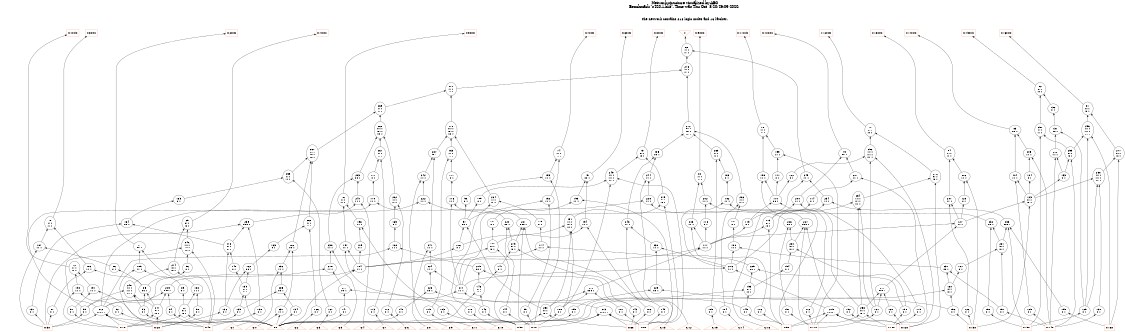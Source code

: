 # Network structure generated by ABC

digraph network {
size = "7.5,10";
center = true;
edge [dir = back];

{
  node [shape = plaintext];
  edge [style = invis];
  LevelTitle1 [label=""];
  LevelTitle2 [label=""];
  Level14 [label = ""];
  Level13 [label = ""];
  Level12 [label = ""];
  Level11 [label = ""];
  Level10 [label = ""];
  Level9 [label = ""];
  Level8 [label = ""];
  Level7 [label = ""];
  Level6 [label = ""];
  Level5 [label = ""];
  Level4 [label = ""];
  Level3 [label = ""];
  Level2 [label = ""];
  Level1 [label = ""];
  Level0 [label = ""];
  LevelTitle1 ->  LevelTitle2 ->  Level14 ->  Level13 ->  Level12 ->  Level11 ->  Level10 ->  Level9 ->  Level8 ->  Level7 ->  Level6 ->  Level5 ->  Level4 ->  Level3 ->  Level2 ->  Level1 ->  Level0;
}

{
  rank = same;
  LevelTitle1;
  title1 [shape=plaintext,
          fontsize=20,
          fontname = "Times-Roman",
          label="Network structure visualized by ABC\nBenchmark \"s420.1.blif\". Time was Thu Oct  8 20:46:09 2020. "
         ];
}

{
  rank = same;
  LevelTitle2;
  title2 [shape=plaintext,
          fontsize=18,
          fontname = "Times-Roman",
          label="The network contains 218 logic nodes and 16 latches.\n"
         ];
}

{
  rank = same;
  Level14;
  Node19 [label = "Z", shape = invtriangle, color = coral, fillcolor = coral];
  Node21 [label = "X.4L_in", shape = box, color = coral, fillcolor = coral];
  Node24 [label = "X.3L_in", shape = box, color = coral, fillcolor = coral];
  Node27 [label = "X.2L_in", shape = box, color = coral, fillcolor = coral];
  Node30 [label = "X.1L_in", shape = box, color = coral, fillcolor = coral];
  Node33 [label = "X.8L_in", shape = box, color = coral, fillcolor = coral];
  Node36 [label = "X.7L_in", shape = box, color = coral, fillcolor = coral];
  Node39 [label = "X.6L_in", shape = box, color = coral, fillcolor = coral];
  Node42 [label = "X.5L_in", shape = box, color = coral, fillcolor = coral];
  Node45 [label = "X.12L_in", shape = box, color = coral, fillcolor = coral];
  Node48 [label = "X.11L_in", shape = box, color = coral, fillcolor = coral];
  Node51 [label = "X.10L_in", shape = box, color = coral, fillcolor = coral];
  Node54 [label = "X.9L_in", shape = box, color = coral, fillcolor = coral];
  Node57 [label = "X.16L_in", shape = box, color = coral, fillcolor = coral];
  Node60 [label = "X.15L_in", shape = box, color = coral, fillcolor = coral];
  Node63 [label = "X.14L_in", shape = box, color = coral, fillcolor = coral];
  Node66 [label = "X.13L_in", shape = box, color = coral, fillcolor = coral];
}

{
  rank = same;
  Level13;
  Node68 [label = "68\n1- 1\n-1 1", shape = ellipse];
}

{
  rank = same;
  Level12;
  Node273 [label = "273\n1- 1\n-1 1", shape = ellipse];
}

{
  rank = same;
  Level11;
  Node82 [label = "82\n0- 1\n-0 1", shape = ellipse];
  Node271 [label = "271\n1- 1\n-1 1", shape = ellipse];
}

{
  rank = same;
  Level10;
  Node81 [label = "81\n0- 1\n-0 1", shape = ellipse];
  Node132 [label = "132\n0 1", shape = ellipse];
  Node269 [label = "269\n1- 1\n-1 1", shape = ellipse];
}

{
  rank = same;
  Level9;
  Node77 [label = "77\n0- 1\n-0 1", shape = ellipse];
  Node78 [label = "78\n1- 1\n-1 1", shape = ellipse];
  Node83 [label = "83\n00 1", shape = ellipse];
  Node131 [label = "131\n00 1", shape = ellipse];
  Node256 [label = "256\n1-- 1\n-1- 1\n--1 1", shape = ellipse];
  Node257 [label = "257\n1- 1\n-1 1", shape = ellipse];
  Node268 [label = "268\n0-- 1\n-0- 1\n--0 1", shape = ellipse];
  Node270 [label = "270\n0-- 1\n-0- 1\n--0 1", shape = ellipse];
  Node272 [label = "272\n0-- 1\n-0- 1\n--0 1", shape = ellipse];
}

{
  rank = same;
  Level8;
  Node73 [label = "73\n0- 1\n-0 1", shape = ellipse];
  Node74 [label = "74\n1- 1\n-1 1", shape = ellipse];
  Node79 [label = "79\n00 1", shape = ellipse];
  Node84 [label = "84\n1- 1\n-1 1", shape = ellipse];
  Node199 [label = "199\n11 1", shape = ellipse];
  Node205 [label = "205\n11 1", shape = ellipse];
  Node208 [label = "208\n11 1", shape = ellipse];
  Node252 [label = "252\n1-- 1\n-1- 1\n--1 1", shape = ellipse];
  Node255 [label = "255\n0- 1\n-0 1", shape = ellipse];
  Node261 [label = "261\n1- 1\n-1 1", shape = ellipse];
  Node263 [label = "263\n1- 1\n-1 1", shape = ellipse];
  Node265 [label = "265\n1- 1\n-1 1", shape = ellipse];
  Node267 [label = "267\n0-- 1\n-0- 1\n--0 1", shape = ellipse];
  Node277 [label = "277\n0- 1\n-0 1", shape = ellipse];
  Node284 [label = "284\n00 1", shape = ellipse];
  Node285 [label = "285\n00 1", shape = ellipse];
}

{
  rank = same;
  Level7;
  Node75 [label = "75\n00 1", shape = ellipse];
  Node80 [label = "80\n1- 1\n-1 1", shape = ellipse];
  Node111 [label = "111\n0 1", shape = ellipse];
  Node122 [label = "122\n0 1", shape = ellipse];
  Node124 [label = "124\n0 1", shape = ellipse];
  Node133 [label = "133\n0 1", shape = ellipse];
  Node171 [label = "171\n0 1", shape = ellipse];
  Node177 [label = "177\n0 1", shape = ellipse];
  Node183 [label = "183\n0 1", shape = ellipse];
  Node193 [label = "193\n11 1", shape = ellipse];
  Node198 [label = "198\n11 1", shape = ellipse];
  Node201 [label = "201\n11 1", shape = ellipse];
  Node204 [label = "204\n11 1", shape = ellipse];
  Node206 [label = "206\n11 1", shape = ellipse];
  Node242 [label = "242\n11 1", shape = ellipse];
  Node244 [label = "244\n11 1", shape = ellipse];
  Node245 [label = "245\n11 1", shape = ellipse];
  Node249 [label = "249\n1-- 1\n-1- 1\n--1 1", shape = ellipse];
  Node258 [label = "258\n1-- 1\n-1- 1\n--1 1", shape = ellipse];
  Node259 [label = "259\n1- 1\n-1 1", shape = ellipse];
  Node276 [label = "276\n0- 1\n-0 1", shape = ellipse];
  Node283 [label = "283\n00 1", shape = ellipse];
}

{
  rank = same;
  Level6;
  Node76 [label = "76\n1- 1\n-1 1", shape = ellipse];
  Node98 [label = "98\n0 1", shape = ellipse];
  Node109 [label = "109\n0 1", shape = ellipse];
  Node110 [label = "110\n00 1", shape = ellipse];
  Node114 [label = "114\n0 1", shape = ellipse];
  Node123 [label = "123\n0- 1\n-0 1", shape = ellipse];
  Node128 [label = "128\n0 1", shape = ellipse];
  Node165 [label = "165\n0 1", shape = ellipse];
  Node170 [label = "170\n11 1", shape = ellipse];
  Node176 [label = "176\n11 1", shape = ellipse];
  Node182 [label = "182\n11 1", shape = ellipse];
  Node192 [label = "192\n11 1", shape = ellipse];
  Node195 [label = "195\n11 1", shape = ellipse];
  Node200 [label = "200\n11 1", shape = ellipse];
  Node202 [label = "202\n11 1", shape = ellipse];
  Node207 [label = "207\n11 1", shape = ellipse];
  Node222 [label = "222\n11 1", shape = ellipse];
  Node228 [label = "228\n11 1", shape = ellipse];
  Node234 [label = "234\n11 1", shape = ellipse];
  Node240 [label = "240\n11 1", shape = ellipse];
  Node254 [label = "254\n1-- 1\n-1- 1\n--1 1", shape = ellipse];
  Node262 [label = "262\n1- 1\n-1 1", shape = ellipse];
  Node264 [label = "264\n1- 1\n-1 1", shape = ellipse];
  Node266 [label = "266\n1- 1\n-1 1", shape = ellipse];
  Node275 [label = "275\n0- 1\n-0 1", shape = ellipse];
}

{
  rank = same;
  Level5;
  Node69 [label = "69\n0- 1\n-0 1", shape = ellipse];
  Node70 [label = "70\n1- 1\n-1 1", shape = ellipse];
  Node97 [label = "97\n00 1", shape = ellipse];
  Node101 [label = "101\n0 1", shape = ellipse];
  Node113 [label = "113\n0- 1\n-0 1", shape = ellipse];
  Node118 [label = "118\n0 1", shape = ellipse];
  Node119 [label = "119\n0 1", shape = ellipse];
  Node127 [label = "127\n11 1", shape = ellipse];
  Node164 [label = "164\n00 1", shape = ellipse];
  Node169 [label = "169\n0 1", shape = ellipse];
  Node175 [label = "175\n0 1", shape = ellipse];
  Node181 [label = "181\n0 1", shape = ellipse];
  Node194 [label = "194\n11 1", shape = ellipse];
  Node196 [label = "196\n11 1", shape = ellipse];
  Node203 [label = "203\n11 1", shape = ellipse];
  Node220 [label = "220\n00 1", shape = ellipse];
  Node221 [label = "221\n000 1", shape = ellipse];
  Node226 [label = "226\n00 1", shape = ellipse];
  Node227 [label = "227\n000 1", shape = ellipse];
  Node232 [label = "232\n00 1", shape = ellipse];
  Node233 [label = "233\n000 1", shape = ellipse];
  Node239 [label = "239\n000 1", shape = ellipse];
  Node243 [label = "243\n11 1", shape = ellipse];
  Node251 [label = "251\n1-- 1\n-1- 1\n--1 1", shape = ellipse];
  Node260 [label = "260\n1- 1\n-1 1", shape = ellipse];
}

{
  rank = same;
  Level4;
  Node71 [label = "71\n00 1", shape = ellipse];
  Node100 [label = "100\n0- 1\n-0 1", shape = ellipse];
  Node105 [label = "105\n0 1", shape = ellipse];
  Node106 [label = "106\n0 1", shape = ellipse];
  Node117 [label = "117\n11 1", shape = ellipse];
  Node163 [label = "163\n0 1", shape = ellipse];
  Node168 [label = "168\n11 1", shape = ellipse];
  Node174 [label = "174\n11 1", shape = ellipse];
  Node180 [label = "180\n11 1", shape = ellipse];
  Node187 [label = "187\n11 1", shape = ellipse];
  Node197 [label = "197\n11 1", shape = ellipse];
  Node230 [label = "230\n11 1", shape = ellipse];
  Node238 [label = "238\n11 1", shape = ellipse];
  Node241 [label = "241\n11 1", shape = ellipse];
  Node246 [label = "246\n1-- 1\n-1- 1\n--1 1", shape = ellipse];
  Node278 [label = "278\n0- 1\n-0 1", shape = ellipse];
  Node279 [label = "279\n0- 1\n-0 1", shape = ellipse];
  Node280 [label = "280\n0- 1\n-0 1", shape = ellipse];
  Node281 [label = "281\n0- 1\n-0 1", shape = ellipse];
  Node282 [label = "282\n00 1", shape = ellipse];
}

{
  rank = same;
  Level3;
  Node72 [label = "72\n1- 1\n-1 1", shape = ellipse];
  Node86 [label = "86\n0 1", shape = ellipse];
  Node96 [label = "96\n0 1", shape = ellipse];
  Node104 [label = "104\n11 1", shape = ellipse];
  Node140 [label = "140\n0 1", shape = ellipse];
  Node147 [label = "147\n0 1", shape = ellipse];
  Node154 [label = "154\n0 1", shape = ellipse];
  Node161 [label = "161\n0 1", shape = ellipse];
  Node162 [label = "162\n00 1", shape = ellipse];
  Node186 [label = "186\n11 1", shape = ellipse];
  Node189 [label = "189\n11 1", shape = ellipse];
  Node216 [label = "216\n11 1", shape = ellipse];
  Node218 [label = "218\n11 1", shape = ellipse];
  Node219 [label = "219\n00 1", shape = ellipse];
  Node224 [label = "224\n11 1", shape = ellipse];
  Node225 [label = "225\n00 1", shape = ellipse];
  Node231 [label = "231\n00 1", shape = ellipse];
  Node236 [label = "236\n11 1", shape = ellipse];
  Node274 [label = "274\n0- 1\n-0 1", shape = ellipse];
}

{
  rank = same;
  Level2;
  Node85 [label = "85\n00 1", shape = ellipse];
  Node89 [label = "89\n0 1", shape = ellipse];
  Node139 [label = "139\n0- 1\n-0 1", shape = ellipse];
  Node146 [label = "146\n0- 1\n-0 1", shape = ellipse];
  Node153 [label = "153\n0- 1\n-0 1", shape = ellipse];
  Node160 [label = "160\n0- 1\n-0 1", shape = ellipse];
  Node188 [label = "188\n11 1", shape = ellipse];
  Node190 [label = "190\n11 1", shape = ellipse];
  Node191 [label = "191\n11 1", shape = ellipse];
  Node209 [label = "209\n000 1", shape = ellipse];
  Node210 [label = "210\n000 1", shape = ellipse];
  Node211 [label = "211\n000 1", shape = ellipse];
  Node214 [label = "214\n11 1", shape = ellipse];
  Node217 [label = "217\n00 1", shape = ellipse];
  Node223 [label = "223\n00 1", shape = ellipse];
  Node229 [label = "229\n00 1", shape = ellipse];
  Node235 [label = "235\n00 1", shape = ellipse];
  Node248 [label = "248\n1-- 1\n-1- 1\n--1 1", shape = ellipse];
}

{
  rank = same;
  Level1;
  Node87 [label = "87\n0 1", shape = ellipse];
  Node88 [label = "88\n0- 1\n-0 1", shape = ellipse];
  Node90 [label = "90\n0 1", shape = ellipse];
  Node91 [label = "91\n0 1", shape = ellipse];
  Node92 [label = "92\n0 1", shape = ellipse];
  Node93 [label = "93\n0 1", shape = ellipse];
  Node94 [label = "94\n0 1", shape = ellipse];
  Node95 [label = "95\n0 1", shape = ellipse];
  Node99 [label = "99\n0 1", shape = ellipse];
  Node102 [label = "102\n0 1", shape = ellipse];
  Node103 [label = "103\n0 1", shape = ellipse];
  Node107 [label = "107\n0 1", shape = ellipse];
  Node108 [label = "108\n0 1", shape = ellipse];
  Node112 [label = "112\n0 1", shape = ellipse];
  Node115 [label = "115\n0 1", shape = ellipse];
  Node116 [label = "116\n0 1", shape = ellipse];
  Node120 [label = "120\n0 1", shape = ellipse];
  Node121 [label = "121\n0 1", shape = ellipse];
  Node125 [label = "125\n0 1", shape = ellipse];
  Node126 [label = "126\n0 1", shape = ellipse];
  Node129 [label = "129\n0 1", shape = ellipse];
  Node130 [label = "130\n0 1", shape = ellipse];
  Node134 [label = "134\n0 1", shape = ellipse];
  Node135 [label = "135\n0 1", shape = ellipse];
  Node136 [label = "136\n0 1", shape = ellipse];
  Node137 [label = "137\n0 1", shape = ellipse];
  Node138 [label = "138\n0 1", shape = ellipse];
  Node141 [label = "141\n0 1", shape = ellipse];
  Node142 [label = "142\n0 1", shape = ellipse];
  Node143 [label = "143\n0 1", shape = ellipse];
  Node144 [label = "144\n0 1", shape = ellipse];
  Node145 [label = "145\n0 1", shape = ellipse];
  Node148 [label = "148\n0 1", shape = ellipse];
  Node149 [label = "149\n0 1", shape = ellipse];
  Node150 [label = "150\n0 1", shape = ellipse];
  Node151 [label = "151\n0 1", shape = ellipse];
  Node152 [label = "152\n0 1", shape = ellipse];
  Node155 [label = "155\n0 1", shape = ellipse];
  Node156 [label = "156\n0 1", shape = ellipse];
  Node157 [label = "157\n0 1", shape = ellipse];
  Node158 [label = "158\n0 1", shape = ellipse];
  Node159 [label = "159\n0 1", shape = ellipse];
  Node166 [label = "166\n0 1", shape = ellipse];
  Node167 [label = "167\n0 1", shape = ellipse];
  Node172 [label = "172\n0 1", shape = ellipse];
  Node173 [label = "173\n0 1", shape = ellipse];
  Node178 [label = "178\n0 1", shape = ellipse];
  Node179 [label = "179\n0 1", shape = ellipse];
  Node184 [label = "184\n0 1", shape = ellipse];
  Node185 [label = "185\n0 1", shape = ellipse];
  Node212 [label = "212\n0000 1", shape = ellipse];
  Node213 [label = "213\n0000 1", shape = ellipse];
  Node215 [label = "215\n0000 1", shape = ellipse];
  Node237 [label = "237\n11 1", shape = ellipse];
  Node247 [label = "247\n0- 1\n-0 1", shape = ellipse];
  Node250 [label = "250\n0- 1\n-0 1", shape = ellipse];
  Node253 [label = "253\n0- 1\n-0 1", shape = ellipse];
}

{
  rank = same;
  Level0;
  Node1 [label = "P.0", shape = triangle, color = coral, fillcolor = coral];
  Node2 [label = "C.16", shape = triangle, color = coral, fillcolor = coral];
  Node3 [label = "C.15", shape = triangle, color = coral, fillcolor = coral];
  Node4 [label = "C.14", shape = triangle, color = coral, fillcolor = coral];
  Node5 [label = "C.13", shape = triangle, color = coral, fillcolor = coral];
  Node6 [label = "C.12", shape = triangle, color = coral, fillcolor = coral];
  Node7 [label = "C.11", shape = triangle, color = coral, fillcolor = coral];
  Node8 [label = "C.10", shape = triangle, color = coral, fillcolor = coral];
  Node9 [label = "C.9", shape = triangle, color = coral, fillcolor = coral];
  Node10 [label = "C.8", shape = triangle, color = coral, fillcolor = coral];
  Node11 [label = "C.7", shape = triangle, color = coral, fillcolor = coral];
  Node12 [label = "C.6", shape = triangle, color = coral, fillcolor = coral];
  Node13 [label = "C.5", shape = triangle, color = coral, fillcolor = coral];
  Node14 [label = "C.4", shape = triangle, color = coral, fillcolor = coral];
  Node15 [label = "C.3", shape = triangle, color = coral, fillcolor = coral];
  Node16 [label = "C.2", shape = triangle, color = coral, fillcolor = coral];
  Node17 [label = "C.1", shape = triangle, color = coral, fillcolor = coral];
  Node18 [label = "C.0", shape = triangle, color = coral, fillcolor = coral];
  Node22 [label = "X.4L", shape = box, color = coral, fillcolor = coral];
  Node25 [label = "X.3L", shape = box, color = coral, fillcolor = coral];
  Node28 [label = "X.2L", shape = box, color = coral, fillcolor = coral];
  Node31 [label = "X.1L", shape = box, color = coral, fillcolor = coral];
  Node34 [label = "X.8L", shape = box, color = coral, fillcolor = coral];
  Node37 [label = "X.7L", shape = box, color = coral, fillcolor = coral];
  Node40 [label = "X.6L", shape = box, color = coral, fillcolor = coral];
  Node43 [label = "X.5L", shape = box, color = coral, fillcolor = coral];
  Node46 [label = "X.12L", shape = box, color = coral, fillcolor = coral];
  Node49 [label = "X.11L", shape = box, color = coral, fillcolor = coral];
  Node52 [label = "X.10L", shape = box, color = coral, fillcolor = coral];
  Node55 [label = "X.9L", shape = box, color = coral, fillcolor = coral];
  Node58 [label = "X.16L", shape = box, color = coral, fillcolor = coral];
  Node61 [label = "X.15L", shape = box, color = coral, fillcolor = coral];
  Node64 [label = "X.14L", shape = box, color = coral, fillcolor = coral];
  Node67 [label = "X.13L", shape = box, color = coral, fillcolor = coral];
}

title1 -> title2 [style = invis];
title2 -> Node19 [style = invis];
title2 -> Node21 [style = invis];
title2 -> Node24 [style = invis];
title2 -> Node27 [style = invis];
title2 -> Node30 [style = invis];
title2 -> Node33 [style = invis];
title2 -> Node36 [style = invis];
title2 -> Node39 [style = invis];
title2 -> Node42 [style = invis];
title2 -> Node45 [style = invis];
title2 -> Node48 [style = invis];
title2 -> Node51 [style = invis];
title2 -> Node54 [style = invis];
title2 -> Node57 [style = invis];
title2 -> Node60 [style = invis];
title2 -> Node63 [style = invis];
title2 -> Node66 [style = invis];
Node19 -> Node68 [style = solid];
Node21 -> Node69 [style = solid];
Node24 -> Node70 [style = solid];
Node27 -> Node71 [style = solid];
Node30 -> Node72 [style = solid];
Node33 -> Node73 [style = solid];
Node36 -> Node74 [style = solid];
Node39 -> Node75 [style = solid];
Node42 -> Node76 [style = solid];
Node45 -> Node77 [style = solid];
Node48 -> Node78 [style = solid];
Node51 -> Node79 [style = solid];
Node54 -> Node80 [style = solid];
Node57 -> Node81 [style = solid];
Node60 -> Node82 [style = solid];
Node63 -> Node83 [style = solid];
Node66 -> Node84 [style = solid];
Node68 -> Node273 [style = solid];
Node68 -> Node245 [style = solid];
Node69 -> Node246 [style = solid];
Node69 -> Node274 [style = solid];
Node70 -> Node186 [style = solid];
Node70 -> Node187 [style = solid];
Node71 -> Node188 [style = solid];
Node71 -> Node189 [style = solid];
Node72 -> Node190 [style = solid];
Node72 -> Node191 [style = solid];
Node73 -> Node249 [style = solid];
Node73 -> Node275 [style = solid];
Node74 -> Node192 [style = solid];
Node74 -> Node193 [style = solid];
Node75 -> Node194 [style = solid];
Node75 -> Node195 [style = solid];
Node76 -> Node196 [style = solid];
Node76 -> Node197 [style = solid];
Node77 -> Node252 [style = solid];
Node77 -> Node276 [style = solid];
Node78 -> Node198 [style = solid];
Node78 -> Node199 [style = solid];
Node79 -> Node200 [style = solid];
Node79 -> Node201 [style = solid];
Node80 -> Node202 [style = solid];
Node80 -> Node203 [style = solid];
Node81 -> Node256 [style = solid];
Node81 -> Node277 [style = solid];
Node82 -> Node257 [style = solid];
Node82 -> Node132 [style = solid];
Node83 -> Node204 [style = solid];
Node83 -> Node205 [style = solid];
Node84 -> Node206 [style = solid];
Node84 -> Node207 [style = solid];
Node85 -> Node247 [style = solid];
Node85 -> Node93 [style = solid];
Node86 -> Node85 [style = solid];
Node87 -> Node25 [style = solid];
Node88 -> Node31 [style = solid];
Node88 -> Node1 [style = solid];
Node89 -> Node88 [style = solid];
Node90 -> Node28 [style = solid];
Node91 -> Node31 [style = solid];
Node92 -> Node1 [style = solid];
Node93 -> Node1 [style = solid];
Node94 -> Node22 [style = solid];
Node95 -> Node25 [style = solid];
Node96 -> Node85 [style = solid];
Node97 -> Node250 [style = solid];
Node97 -> Node106 [style = solid];
Node98 -> Node97 [style = solid];
Node99 -> Node37 [style = solid];
Node100 -> Node43 [style = solid];
Node100 -> Node104 [style = solid];
Node101 -> Node100 [style = solid];
Node102 -> Node40 [style = solid];
Node103 -> Node43 [style = solid];
Node104 -> Node209 [style = solid];
Node104 -> Node1 [style = solid];
Node105 -> Node104 [style = solid];
Node106 -> Node104 [style = solid];
Node107 -> Node34 [style = solid];
Node108 -> Node37 [style = solid];
Node109 -> Node97 [style = solid];
Node110 -> Node253 [style = solid];
Node110 -> Node119 [style = solid];
Node111 -> Node110 [style = solid];
Node112 -> Node49 [style = solid];
Node113 -> Node55 [style = solid];
Node113 -> Node117 [style = solid];
Node114 -> Node113 [style = solid];
Node115 -> Node52 [style = solid];
Node116 -> Node55 [style = solid];
Node117 -> Node210 [style = solid];
Node117 -> Node104 [style = solid];
Node118 -> Node117 [style = solid];
Node119 -> Node117 [style = solid];
Node120 -> Node46 [style = solid];
Node121 -> Node49 [style = solid];
Node122 -> Node110 [style = solid];
Node123 -> Node67 [style = solid];
Node123 -> Node127 [style = solid];
Node124 -> Node123 [style = solid];
Node125 -> Node64 [style = solid];
Node126 -> Node67 [style = solid];
Node127 -> Node211 [style = solid];
Node127 -> Node117 [style = solid];
Node128 -> Node127 [style = solid];
Node129 -> Node61 [style = solid];
Node130 -> Node64 [style = solid];
Node131 -> Node129 [style = solid];
Node131 -> Node208 [style = solid];
Node132 -> Node131 [style = solid];
Node133 -> Node123 [style = solid];
Node134 -> Node1 [style = solid];
Node135 -> Node31 [style = solid];
Node136 -> Node28 [style = solid];
Node137 -> Node25 [style = solid];
Node138 -> Node22 [style = solid];
Node139 -> Node135 [style = solid];
Node139 -> Node1 [style = solid];
Node140 -> Node139 [style = solid];
Node141 -> Node1 [style = solid];
Node142 -> Node43 [style = solid];
Node143 -> Node40 [style = solid];
Node144 -> Node37 [style = solid];
Node145 -> Node34 [style = solid];
Node146 -> Node142 [style = solid];
Node146 -> Node1 [style = solid];
Node147 -> Node146 [style = solid];
Node148 -> Node1 [style = solid];
Node149 -> Node55 [style = solid];
Node150 -> Node52 [style = solid];
Node151 -> Node49 [style = solid];
Node152 -> Node46 [style = solid];
Node153 -> Node149 [style = solid];
Node153 -> Node1 [style = solid];
Node154 -> Node153 [style = solid];
Node155 -> Node1 [style = solid];
Node156 -> Node67 [style = solid];
Node157 -> Node64 [style = solid];
Node158 -> Node61 [style = solid];
Node159 -> Node58 [style = solid];
Node160 -> Node156 [style = solid];
Node160 -> Node1 [style = solid];
Node161 -> Node160 [style = solid];
Node162 -> Node136 [style = solid];
Node162 -> Node139 [style = solid];
Node163 -> Node162 [style = solid];
Node164 -> Node137 [style = solid];
Node164 -> Node278 [style = solid];
Node165 -> Node164 [style = solid];
Node166 -> Node16 [style = solid];
Node167 -> Node15 [style = solid];
Node168 -> Node212 [style = solid];
Node168 -> Node219 [style = solid];
Node169 -> Node168 [style = solid];
Node170 -> Node212 [style = solid];
Node170 -> Node220 [style = solid];
Node171 -> Node170 [style = solid];
Node172 -> Node12 [style = solid];
Node173 -> Node11 [style = solid];
Node174 -> Node214 [style = solid];
Node174 -> Node225 [style = solid];
Node175 -> Node174 [style = solid];
Node176 -> Node214 [style = solid];
Node176 -> Node226 [style = solid];
Node177 -> Node176 [style = solid];
Node178 -> Node8 [style = solid];
Node179 -> Node7 [style = solid];
Node180 -> Node216 [style = solid];
Node180 -> Node231 [style = solid];
Node181 -> Node180 [style = solid];
Node182 -> Node216 [style = solid];
Node182 -> Node232 [style = solid];
Node183 -> Node182 [style = solid];
Node184 -> Node4 [style = solid];
Node185 -> Node3 [style = solid];
Node186 -> Node85 [style = solid];
Node186 -> Node87 [style = solid];
Node187 -> Node25 [style = solid];
Node187 -> Node86 [style = solid];
Node188 -> Node88 [style = solid];
Node188 -> Node90 [style = solid];
Node189 -> Node28 [style = solid];
Node189 -> Node89 [style = solid];
Node190 -> Node31 [style = solid];
Node190 -> Node92 [style = solid];
Node191 -> Node1 [style = solid];
Node191 -> Node91 [style = solid];
Node192 -> Node97 [style = solid];
Node192 -> Node99 [style = solid];
Node193 -> Node37 [style = solid];
Node193 -> Node98 [style = solid];
Node194 -> Node100 [style = solid];
Node194 -> Node102 [style = solid];
Node195 -> Node40 [style = solid];
Node195 -> Node101 [style = solid];
Node196 -> Node43 [style = solid];
Node196 -> Node105 [style = solid];
Node197 -> Node104 [style = solid];
Node197 -> Node103 [style = solid];
Node198 -> Node110 [style = solid];
Node198 -> Node112 [style = solid];
Node199 -> Node49 [style = solid];
Node199 -> Node111 [style = solid];
Node200 -> Node113 [style = solid];
Node200 -> Node115 [style = solid];
Node201 -> Node52 [style = solid];
Node201 -> Node114 [style = solid];
Node202 -> Node55 [style = solid];
Node202 -> Node118 [style = solid];
Node203 -> Node117 [style = solid];
Node203 -> Node116 [style = solid];
Node204 -> Node123 [style = solid];
Node204 -> Node125 [style = solid];
Node205 -> Node64 [style = solid];
Node205 -> Node124 [style = solid];
Node206 -> Node67 [style = solid];
Node206 -> Node128 [style = solid];
Node207 -> Node127 [style = solid];
Node207 -> Node126 [style = solid];
Node208 -> Node133 [style = solid];
Node208 -> Node64 [style = solid];
Node209 -> Node247 [style = solid];
Node209 -> Node94 [style = solid];
Node209 -> Node95 [style = solid];
Node210 -> Node250 [style = solid];
Node210 -> Node107 [style = solid];
Node210 -> Node108 [style = solid];
Node211 -> Node253 [style = solid];
Node211 -> Node120 [style = solid];
Node211 -> Node121 [style = solid];
Node212 -> Node22 [style = solid];
Node212 -> Node28 [style = solid];
Node212 -> Node25 [style = solid];
Node212 -> Node31 [style = solid];
Node213 -> Node34 [style = solid];
Node213 -> Node40 [style = solid];
Node213 -> Node37 [style = solid];
Node213 -> Node43 [style = solid];
Node214 -> Node212 [style = solid];
Node214 -> Node213 [style = solid];
Node215 -> Node46 [style = solid];
Node215 -> Node52 [style = solid];
Node215 -> Node49 [style = solid];
Node215 -> Node55 [style = solid];
Node216 -> Node214 [style = solid];
Node216 -> Node215 [style = solid];
Node217 -> Node141 [style = solid];
Node217 -> Node142 [style = solid];
Node218 -> Node212 [style = solid];
Node218 -> Node217 [style = solid];
Node219 -> Node143 [style = solid];
Node219 -> Node146 [style = solid];
Node220 -> Node144 [style = solid];
Node220 -> Node279 [style = solid];
Node221 -> Node37 [style = solid];
Node221 -> Node279 [style = solid];
Node221 -> Node145 [style = solid];
Node222 -> Node212 [style = solid];
Node222 -> Node221 [style = solid];
Node223 -> Node148 [style = solid];
Node223 -> Node149 [style = solid];
Node224 -> Node214 [style = solid];
Node224 -> Node223 [style = solid];
Node225 -> Node150 [style = solid];
Node225 -> Node153 [style = solid];
Node226 -> Node151 [style = solid];
Node226 -> Node280 [style = solid];
Node227 -> Node49 [style = solid];
Node227 -> Node280 [style = solid];
Node227 -> Node152 [style = solid];
Node228 -> Node214 [style = solid];
Node228 -> Node227 [style = solid];
Node229 -> Node155 [style = solid];
Node229 -> Node156 [style = solid];
Node230 -> Node216 [style = solid];
Node230 -> Node229 [style = solid];
Node231 -> Node157 [style = solid];
Node231 -> Node160 [style = solid];
Node232 -> Node158 [style = solid];
Node232 -> Node281 [style = solid];
Node233 -> Node61 [style = solid];
Node233 -> Node281 [style = solid];
Node233 -> Node159 [style = solid];
Node234 -> Node216 [style = solid];
Node234 -> Node233 [style = solid];
Node235 -> Node134 [style = solid];
Node235 -> Node135 [style = solid];
Node236 -> Node235 [style = solid];
Node236 -> Node17 [style = solid];
Node237 -> Node1 [style = solid];
Node237 -> Node18 [style = solid];
Node238 -> Node218 [style = solid];
Node238 -> Node13 [style = solid];
Node239 -> Node25 [style = solid];
Node239 -> Node278 [style = solid];
Node239 -> Node138 [style = solid];
Node240 -> Node239 [style = solid];
Node240 -> Node14 [style = solid];
Node241 -> Node224 [style = solid];
Node241 -> Node9 [style = solid];
Node242 -> Node222 [style = solid];
Node242 -> Node10 [style = solid];
Node243 -> Node230 [style = solid];
Node243 -> Node5 [style = solid];
Node244 -> Node228 [style = solid];
Node244 -> Node6 [style = solid];
Node245 -> Node234 [style = solid];
Node245 -> Node2 [style = solid];
Node246 -> Node96 [style = solid];
Node246 -> Node22 [style = solid];
Node246 -> Node95 [style = solid];
Node247 -> Node31 [style = solid];
Node247 -> Node28 [style = solid];
Node248 -> Node247 [style = solid];
Node248 -> Node95 [style = solid];
Node248 -> Node93 [style = solid];
Node249 -> Node109 [style = solid];
Node249 -> Node34 [style = solid];
Node249 -> Node108 [style = solid];
Node250 -> Node43 [style = solid];
Node250 -> Node40 [style = solid];
Node251 -> Node250 [style = solid];
Node251 -> Node108 [style = solid];
Node251 -> Node106 [style = solid];
Node252 -> Node122 [style = solid];
Node252 -> Node46 [style = solid];
Node252 -> Node121 [style = solid];
Node253 -> Node55 [style = solid];
Node253 -> Node52 [style = solid];
Node254 -> Node253 [style = solid];
Node254 -> Node121 [style = solid];
Node254 -> Node119 [style = solid];
Node255 -> Node133 [style = solid];
Node255 -> Node64 [style = solid];
Node256 -> Node255 [style = solid];
Node256 -> Node58 [style = solid];
Node256 -> Node129 [style = solid];
Node257 -> Node255 [style = solid];
Node257 -> Node61 [style = solid];
Node258 -> Node123 [style = solid];
Node258 -> Node130 [style = solid];
Node258 -> Node129 [style = solid];
Node259 -> Node165 [style = solid];
Node259 -> Node167 [style = solid];
Node260 -> Node163 [style = solid];
Node260 -> Node166 [style = solid];
Node261 -> Node171 [style = solid];
Node261 -> Node173 [style = solid];
Node262 -> Node169 [style = solid];
Node262 -> Node172 [style = solid];
Node263 -> Node177 [style = solid];
Node263 -> Node179 [style = solid];
Node264 -> Node175 [style = solid];
Node264 -> Node178 [style = solid];
Node265 -> Node183 [style = solid];
Node265 -> Node185 [style = solid];
Node266 -> Node181 [style = solid];
Node266 -> Node184 [style = solid];
Node267 -> Node259 [style = solid];
Node267 -> Node260 [style = solid];
Node267 -> Node282 [style = solid];
Node268 -> Node261 [style = solid];
Node268 -> Node262 [style = solid];
Node268 -> Node283 [style = solid];
Node269 -> Node267 [style = solid];
Node269 -> Node268 [style = solid];
Node270 -> Node263 [style = solid];
Node270 -> Node264 [style = solid];
Node270 -> Node284 [style = solid];
Node271 -> Node269 [style = solid];
Node271 -> Node270 [style = solid];
Node272 -> Node265 [style = solid];
Node272 -> Node266 [style = solid];
Node272 -> Node285 [style = solid];
Node273 -> Node271 [style = solid];
Node273 -> Node272 [style = solid];
Node274 -> Node248 [style = solid];
Node274 -> Node22 [style = solid];
Node275 -> Node251 [style = solid];
Node275 -> Node34 [style = solid];
Node276 -> Node254 [style = solid];
Node276 -> Node46 [style = solid];
Node277 -> Node258 [style = solid];
Node277 -> Node58 [style = solid];
Node278 -> Node140 [style = solid];
Node278 -> Node136 [style = solid];
Node279 -> Node147 [style = solid];
Node279 -> Node143 [style = solid];
Node280 -> Node154 [style = solid];
Node280 -> Node150 [style = solid];
Node281 -> Node161 [style = solid];
Node281 -> Node157 [style = solid];
Node282 -> Node236 [style = solid];
Node282 -> Node237 [style = solid];
Node283 -> Node238 [style = solid];
Node283 -> Node240 [style = solid];
Node284 -> Node241 [style = solid];
Node284 -> Node242 [style = solid];
Node285 -> Node243 [style = solid];
Node285 -> Node244 [style = solid];
}

